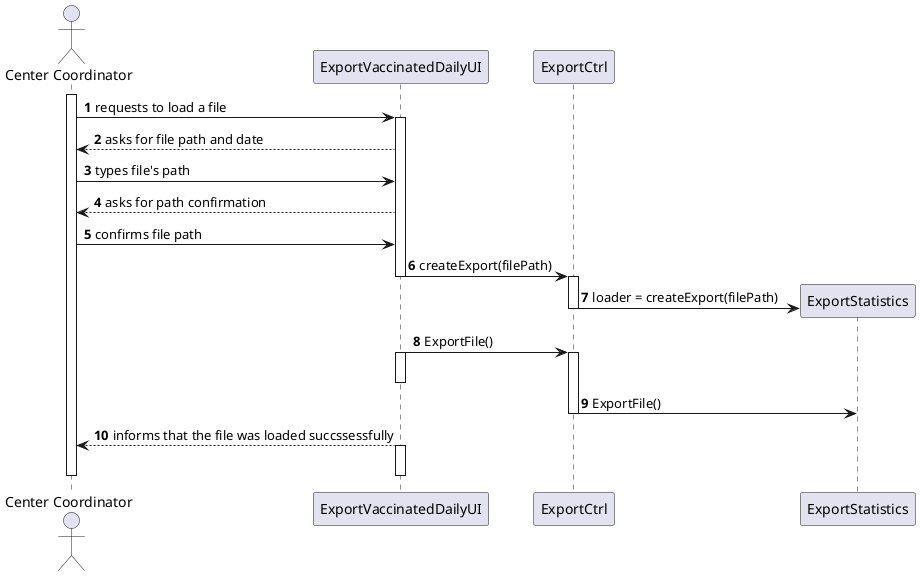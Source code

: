 @startuml

autonumber

actor "Center Coordinator" as adm
participant "ExportVaccinatedDailyUI" as ui
participant "ExportCtrl" as ctrl
participant "ExportStatistics" as loader

activate adm
adm -> ui : requests to load a file

activate ui
ui --> adm : asks for file path and date
adm -> ui : types file's path
ui --> adm : asks for path confirmation
adm -> ui : confirms file path
ui -> ctrl : createExport(filePath)
deactivate ui

activate ctrl
ctrl -> loader** : loader = createExport(filePath)
deactivate ctrl

ui -> ctrl : ExportFile()
activate ui
deactivate ui
activate ctrl
ctrl -> loader : ExportFile()
deactivate ctrl

ui --> adm : informs that the file was loaded succssessfully
activate ui
deactivate ui
deactivate adm

@enduml